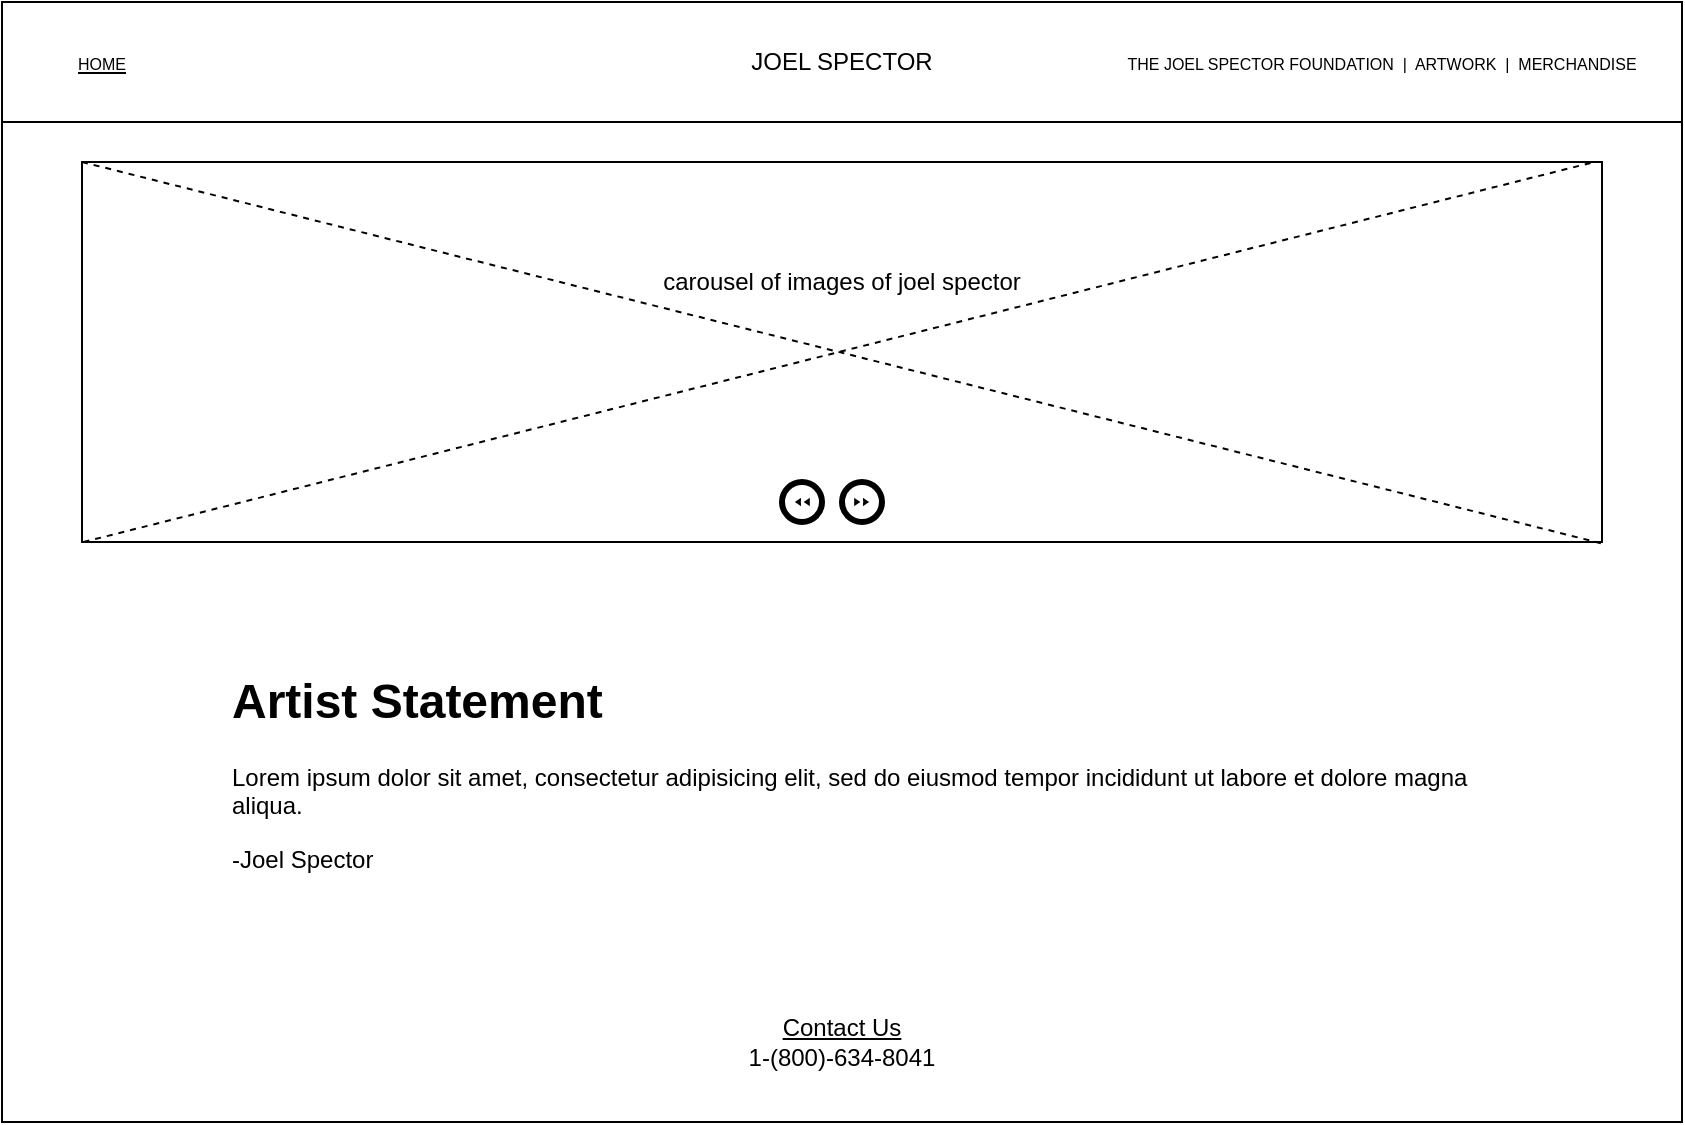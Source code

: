 <mxfile version="11.2.5" type="device" pages="1"><diagram id="HqOtXXj79Os-Xwit8kK6" name="Page-1"><mxGraphModel dx="1580" dy="929" grid="1" gridSize="10" guides="1" tooltips="1" connect="1" arrows="1" fold="1" page="1" pageScale="1" pageWidth="1100" pageHeight="850" math="0" shadow="0"><root><mxCell id="0"/><mxCell id="1" parent="0"/><mxCell id="rDo6wZCZKH-uebkfFllQ-1" value="" style="rounded=0;whiteSpace=wrap;html=1;" vertex="1" parent="1"><mxGeometry x="120" y="80" width="840" height="560" as="geometry"/></mxCell><mxCell id="rDo6wZCZKH-uebkfFllQ-2" value="JOEL SPECTOR" style="rounded=0;whiteSpace=wrap;html=1;" vertex="1" parent="1"><mxGeometry x="120" y="80" width="840" height="60" as="geometry"/></mxCell><mxCell id="rDo6wZCZKH-uebkfFllQ-3" value="&lt;font style=&quot;font-size: 8px&quot;&gt;&lt;u&gt;HOME&lt;/u&gt;&lt;/font&gt;" style="text;html=1;strokeColor=none;fillColor=none;align=center;verticalAlign=middle;whiteSpace=wrap;rounded=0;" vertex="1" parent="1"><mxGeometry x="150" y="100" width="40" height="20" as="geometry"/></mxCell><mxCell id="rDo6wZCZKH-uebkfFllQ-4" value="&lt;font style=&quot;font-size: 8px&quot;&gt;THE JOEL SPECTOR FOUNDATION&amp;nbsp; |&amp;nbsp; ARTWORK&amp;nbsp; |&amp;nbsp; MERCHANDISE&lt;/font&gt;" style="text;html=1;strokeColor=none;fillColor=none;align=center;verticalAlign=middle;whiteSpace=wrap;rounded=0;" vertex="1" parent="1"><mxGeometry x="660" y="100" width="300" height="20" as="geometry"/></mxCell><mxCell id="rDo6wZCZKH-uebkfFllQ-5" value="" style="rounded=0;whiteSpace=wrap;html=1;" vertex="1" parent="1"><mxGeometry x="160" y="160" width="760" height="190" as="geometry"/></mxCell><mxCell id="rDo6wZCZKH-uebkfFllQ-7" value="" style="endArrow=none;dashed=1;html=1;entryX=1.001;entryY=1.005;entryDx=0;entryDy=0;entryPerimeter=0;" edge="1" parent="1" target="rDo6wZCZKH-uebkfFllQ-5"><mxGeometry width="50" height="50" relative="1" as="geometry"><mxPoint x="160" y="160" as="sourcePoint"/><mxPoint x="919" y="350" as="targetPoint"/></mxGeometry></mxCell><mxCell id="rDo6wZCZKH-uebkfFllQ-9" value="" style="endArrow=none;dashed=1;html=1;entryX=0.995;entryY=0;entryDx=0;entryDy=0;entryPerimeter=0;exitX=0.001;exitY=1;exitDx=0;exitDy=0;exitPerimeter=0;" edge="1" parent="1" source="rDo6wZCZKH-uebkfFllQ-5" target="rDo6wZCZKH-uebkfFllQ-5"><mxGeometry width="50" height="50" relative="1" as="geometry"><mxPoint x="530" y="280" as="sourcePoint"/><mxPoint x="580" y="230" as="targetPoint"/></mxGeometry></mxCell><mxCell id="rDo6wZCZKH-uebkfFllQ-15" value="" style="shape=mxgraph.bpmn.shape;html=1;verticalLabelPosition=bottom;labelBackgroundColor=#ffffff;verticalAlign=top;align=center;perimeter=ellipsePerimeter;outlineConnect=0;outline=end;symbol=compensation;" vertex="1" parent="1"><mxGeometry x="510" y="320" width="20" height="20" as="geometry"/></mxCell><mxCell id="rDo6wZCZKH-uebkfFllQ-16" value="" style="shape=mxgraph.bpmn.shape;html=1;verticalLabelPosition=bottom;labelBackgroundColor=#ffffff;verticalAlign=top;align=center;perimeter=ellipsePerimeter;outlineConnect=0;outline=end;symbol=compensation;direction=west;" vertex="1" parent="1"><mxGeometry x="540" y="320" width="20" height="20" as="geometry"/></mxCell><mxCell id="rDo6wZCZKH-uebkfFllQ-18" value="carousel of images of joel spector" style="text;html=1;strokeColor=none;fillColor=none;align=center;verticalAlign=middle;whiteSpace=wrap;rounded=0;" vertex="1" parent="1"><mxGeometry x="410" y="210" width="260" height="20" as="geometry"/></mxCell><mxCell id="rDo6wZCZKH-uebkfFllQ-20" value="&lt;h1&gt;Artist Statement&lt;/h1&gt;&lt;p&gt;Lorem ipsum dolor sit amet, consectetur adipisicing elit, sed do eiusmod tempor incididunt ut labore et dolore magna aliqua.&lt;/p&gt;&lt;p&gt;-Joel Spector&lt;/p&gt;" style="text;html=1;strokeColor=none;fillColor=none;spacing=5;spacingTop=-20;whiteSpace=wrap;overflow=hidden;rounded=0;" vertex="1" parent="1"><mxGeometry x="230" y="410" width="650" height="120" as="geometry"/></mxCell><mxCell id="rDo6wZCZKH-uebkfFllQ-21" value="&lt;u&gt;Contact Us&lt;/u&gt;&lt;br&gt;1-(800)-634-8041" style="text;html=1;strokeColor=none;fillColor=none;align=center;verticalAlign=middle;whiteSpace=wrap;rounded=0;" vertex="1" parent="1"><mxGeometry x="470" y="580" width="140" height="40" as="geometry"/></mxCell></root></mxGraphModel></diagram></mxfile>